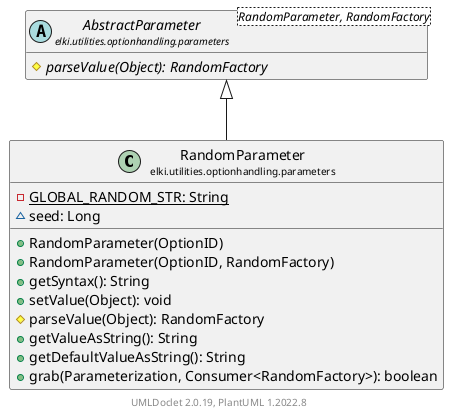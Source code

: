 @startuml
    remove .*\.(Instance|Par|Parameterizer|Factory)$
    set namespaceSeparator none
    hide empty fields
    hide empty methods

    class "<size:14>RandomParameter\n<size:10>elki.utilities.optionhandling.parameters" as elki.utilities.optionhandling.parameters.RandomParameter [[RandomParameter.html]] {
        {static} -GLOBAL_RANDOM_STR: String
        ~seed: Long
        +RandomParameter(OptionID)
        +RandomParameter(OptionID, RandomFactory)
        +getSyntax(): String
        +setValue(Object): void
        #parseValue(Object): RandomFactory
        +getValueAsString(): String
        +getDefaultValueAsString(): String
        +grab(Parameterization, Consumer<RandomFactory>): boolean
    }

    abstract class "<size:14>AbstractParameter\n<size:10>elki.utilities.optionhandling.parameters" as elki.utilities.optionhandling.parameters.AbstractParameter<RandomParameter, RandomFactory> [[AbstractParameter.html]] {
        {abstract} #parseValue(Object): RandomFactory
    }

    elki.utilities.optionhandling.parameters.AbstractParameter <|-- elki.utilities.optionhandling.parameters.RandomParameter

    center footer UMLDoclet 2.0.19, PlantUML 1.2022.8
@enduml
